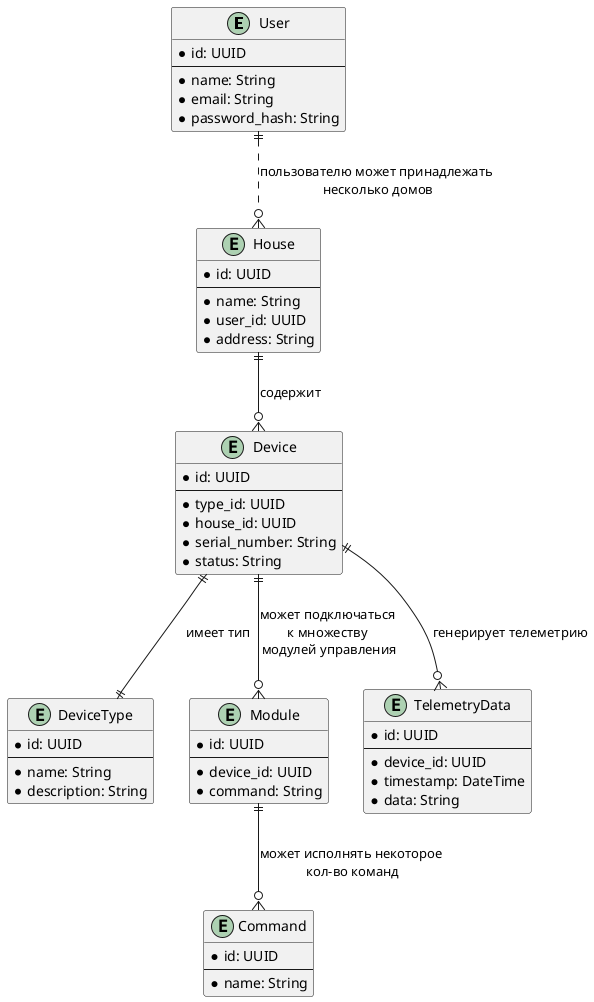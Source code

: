@startuml
entity User {
  *id: UUID
  --
  *name: String
  *email: String
  *password_hash: String
}

entity House {
  *id: UUID
  --
  *name: String
  *user_id: UUID
  *address: String
}

entity Device {
  *id: UUID
  --
  *type_id: UUID
  *house_id: UUID
  *serial_number: String
  *status: String
}

entity DeviceType {
  *id: UUID
  --
  *name: String
  *description: String
}

entity Module {
  *id: UUID
  --
  *device_id: UUID
  *command: String
}

entity TelemetryData {
  *id: UUID
  --
  *device_id: UUID
  *timestamp: DateTime
  *data: String
}

entity Command {
  *id: UUID
  --
  *name: String
}

User ||..o{ House : пользователю может принадлежать\n несколько домов
House ||--o{ Device : содержит
Device ||--|| DeviceType : имеет тип
Device ||--o{ Module : может подключаться \nк множеству \nмодулей управления
Module ||--o{ Command : может исполнять некоторое\n кол-во команд
Device ||--o{ TelemetryData : генерирует телеметрию
@enduml